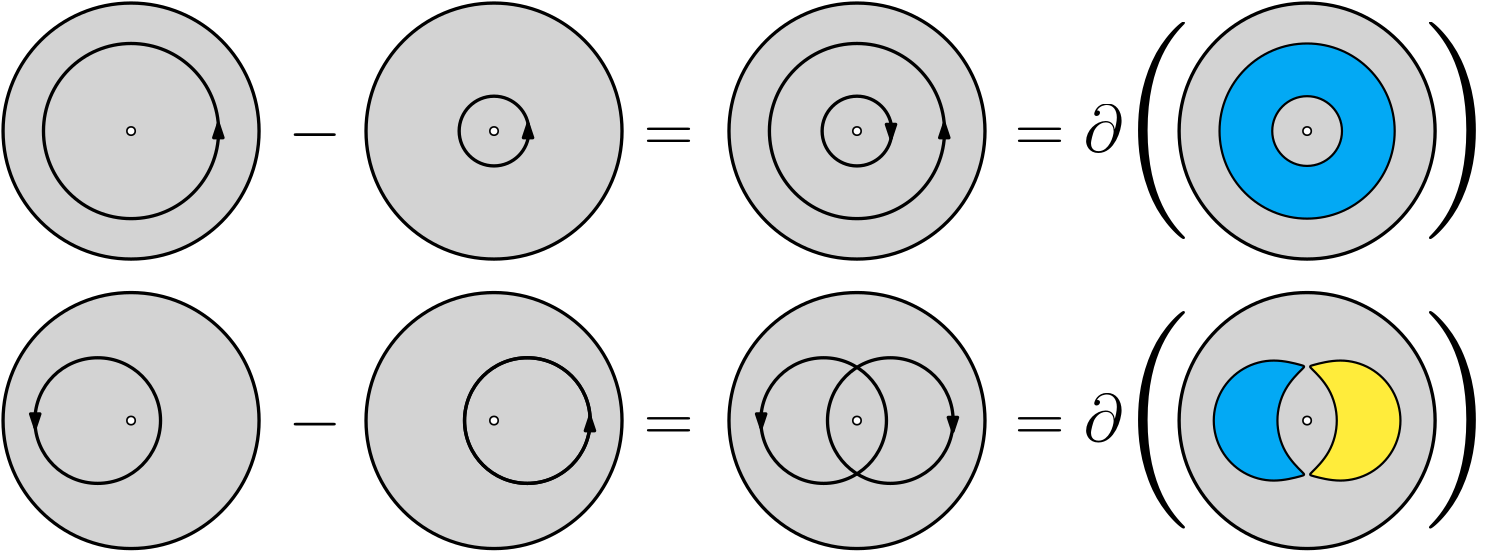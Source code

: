 <?xml version="1.0"?>
<!DOCTYPE ipe SYSTEM "ipe.dtd">
<ipe version="70206" creator="Ipe 7.2.7">
<info created="D:20130404113709" modified="D:20180929123903"/>
<ipestyle name="basic">
<symbol name="arrow/arc(spx)">
<path stroke="sym-stroke" fill="sym-stroke" pen="sym-pen">
0 0 m
-1 0.333 l
-1 -0.333 l
h
</path>
</symbol>
<symbol name="arrow/farc(spx)">
<path stroke="sym-stroke" fill="white" pen="sym-pen">
0 0 m
-1 0.333 l
-1 -0.333 l
h
</path>
</symbol>
<symbol name="mark/circle(sx)" transformations="translations">
<path fill="sym-stroke">
0.6 0 0 0.6 0 0 e
0.4 0 0 0.4 0 0 e
</path>
</symbol>
<symbol name="mark/disk(sx)" transformations="translations">
<path fill="sym-stroke">
0.6 0 0 0.6 0 0 e
</path>
</symbol>
<symbol name="mark/fdisk(sfx)" transformations="translations">
<group>
<path fill="sym-fill">
0.5 0 0 0.5 0 0 e
</path>
<path fill="sym-stroke" fillrule="eofill">
0.6 0 0 0.6 0 0 e
0.4 0 0 0.4 0 0 e
</path>
</group>
</symbol>
<symbol name="mark/box(sx)" transformations="translations">
<path fill="sym-stroke" fillrule="eofill">
-0.6 -0.6 m
0.6 -0.6 l
0.6 0.6 l
-0.6 0.6 l
h
-0.4 -0.4 m
0.4 -0.4 l
0.4 0.4 l
-0.4 0.4 l
h
</path>
</symbol>
<symbol name="mark/square(sx)" transformations="translations">
<path fill="sym-stroke">
-0.6 -0.6 m
0.6 -0.6 l
0.6 0.6 l
-0.6 0.6 l
h
</path>
</symbol>
<symbol name="mark/fsquare(sfx)" transformations="translations">
<group>
<path fill="sym-fill">
-0.5 -0.5 m
0.5 -0.5 l
0.5 0.5 l
-0.5 0.5 l
h
</path>
<path fill="sym-stroke" fillrule="eofill">
-0.6 -0.6 m
0.6 -0.6 l
0.6 0.6 l
-0.6 0.6 l
h
-0.4 -0.4 m
0.4 -0.4 l
0.4 0.4 l
-0.4 0.4 l
h
</path>
</group>
</symbol>
<symbol name="mark/cross(sx)" transformations="translations">
<group>
<path fill="sym-stroke">
-0.43 -0.57 m
0.57 0.43 l
0.43 0.57 l
-0.57 -0.43 l
h
</path>
<path fill="sym-stroke">
-0.43 0.57 m
0.57 -0.43 l
0.43 -0.57 l
-0.57 0.43 l
h
</path>
</group>
</symbol>
<symbol name="arrow/fnormal(spx)">
<path stroke="sym-stroke" fill="white" pen="sym-pen">
0 0 m
-1 0.333 l
-1 -0.333 l
h
</path>
</symbol>
<symbol name="arrow/pointed(spx)">
<path stroke="sym-stroke" fill="sym-stroke" pen="sym-pen">
0 0 m
-1 0.333 l
-0.8 0 l
-1 -0.333 l
h
</path>
</symbol>
<symbol name="arrow/fpointed(spx)">
<path stroke="sym-stroke" fill="white" pen="sym-pen">
0 0 m
-1 0.333 l
-0.8 0 l
-1 -0.333 l
h
</path>
</symbol>
<symbol name="arrow/linear(spx)">
<path stroke="sym-stroke" pen="sym-pen">
-1 0.333 m
0 0 l
-1 -0.333 l
</path>
</symbol>
<symbol name="arrow/fdouble(spx)">
<path stroke="sym-stroke" fill="white" pen="sym-pen">
0 0 m
-1 0.333 l
-1 -0.333 l
h
-1 0 m
-2 0.333 l
-2 -0.333 l
h
</path>
</symbol>
<symbol name="arrow/double(spx)">
<path stroke="sym-stroke" fill="sym-stroke" pen="sym-pen">
0 0 m
-1 0.333 l
-1 -0.333 l
h
-1 0 m
-2 0.333 l
-2 -0.333 l
h
</path>
</symbol>
<pen name="heavier" value="0.8"/>
<pen name="fat" value="1.2"/>
<pen name="ultrafat" value="2"/>
<symbolsize name="large" value="5"/>
<symbolsize name="small" value="2"/>
<symbolsize name="tiny" value="1.1"/>
<arrowsize name="large" value="10"/>
<arrowsize name="small" value="5"/>
<arrowsize name="tiny" value="3"/>
<color name="red" value="1 0 0"/>
<color name="green" value="0 1 0"/>
<color name="blue" value="0 0 1"/>
<color name="yellow" value="1 1 0"/>
<color name="orange" value="1 0.647 0"/>
<color name="gold" value="1 0.843 0"/>
<color name="purple" value="0.627 0.125 0.941"/>
<color name="gray" value="0.745"/>
<color name="brown" value="0.647 0.165 0.165"/>
<color name="navy" value="0 0 0.502"/>
<color name="pink" value="1 0.753 0.796"/>
<color name="seagreen" value="0.18 0.545 0.341"/>
<color name="turquoise" value="0.251 0.878 0.816"/>
<color name="violet" value="0.933 0.51 0.933"/>
<color name="darkblue" value="0 0 0.545"/>
<color name="darkcyan" value="0 0.545 0.545"/>
<color name="darkgray" value="0.663"/>
<color name="darkgreen" value="0 0.392 0"/>
<color name="darkmagenta" value="0.545 0 0.545"/>
<color name="darkorange" value="1 0.549 0"/>
<color name="darkred" value="0.545 0 0"/>
<color name="lightblue" value="0.678 0.847 0.902"/>
<color name="lightcyan" value="0.878 1 1"/>
<color name="lightgray" value="0.827"/>
<color name="lightgreen" value="0.565 0.933 0.565"/>
<color name="lightyellow" value="1 1 0.878"/>
<dashstyle name="dashed" value="[4] 0"/>
<dashstyle name="dotted" value="[1 3] 0"/>
<dashstyle name="dash dotted" value="[4 2 1 2] 0"/>
<dashstyle name="dash dot dotted" value="[4 2 1 2 1 2] 0"/>
<textsize name="large" value="\large"/>
<textsize name="Large" value="\Large"/>
<textsize name="LARGE" value="\LARGE"/>
<textsize name="huge" value="\huge"/>
<textsize name="Huge" value="\Huge"/>
<textsize name="small" value="\small"/>
<textsize name="footnote" value="\footnotesize"/>
<textsize name="tiny" value="\tiny"/>
<textstyle name="center" begin="\begin{center}" end="\end{center}"/>
<textstyle name="itemize" begin="\begin{itemize}" end="\end{itemize}"/>
<textstyle name="item" begin="\begin{itemize}\item{}" end="\end{itemize}"/>
<gridsize name="4 pts" value="4"/>
<gridsize name="8 pts (~3 mm)" value="8"/>
<gridsize name="16 pts (~6 mm)" value="16"/>
<gridsize name="32 pts (~12 mm)" value="32"/>
<gridsize name="10 pts (~3.5 mm)" value="10"/>
<gridsize name="20 pts (~7 mm)" value="20"/>
<gridsize name="14 pts (~5 mm)" value="14"/>
<gridsize name="28 pts (~10 mm)" value="28"/>
<gridsize name="56 pts (~20 mm)" value="56"/>
<anglesize name="90 deg" value="90"/>
<anglesize name="60 deg" value="60"/>
<anglesize name="45 deg" value="45"/>
<anglesize name="30 deg" value="30"/>
<anglesize name="22.5 deg" value="22.5"/>
<tiling name="falling" angle="-60" step="4" width="1"/>
<tiling name="rising" angle="30" step="4" width="1"/>
</ipestyle>
<ipestyle name="prueba">
<symbol name="arrow/arc(spx)">
<path stroke="sym-stroke" fill="sym-stroke" pen="sym-pen">
0 0 m
-1 0.333 l
-1 -0.333 l
h
</path>
</symbol>
<symbol name="arrow/farc(spx)">
<path stroke="sym-stroke" fill="white" pen="sym-pen">
0 0 m
-1 0.333 l
-1 -0.333 l
h
</path>
</symbol>
<symbol name="mark/circle(sx)" transformations="translations">
<path fill="sym-stroke">
0.6 0 0 0.6 0 0 e
0.4 0 0 0.4 0 0 e
</path>
</symbol>
<symbol name="mark/disk(sx)" transformations="translations">
<path fill="sym-stroke">
0.6 0 0 0.6 0 0 e
</path>
</symbol>
<symbol name="mark/fdisk(sfx)" transformations="translations">
<group>
<path fill="sym-fill">
0.5 0 0 0.5 0 0 e
</path>
<path fill="sym-stroke" fillrule="eofill">
0.6 0 0 0.6 0 0 e
0.4 0 0 0.4 0 0 e
</path>
</group>
</symbol>
<symbol name="mark/box(sx)" transformations="translations">
<path fill="sym-stroke" fillrule="eofill">
-0.6 -0.6 m
0.6 -0.6 l
0.6 0.6 l
-0.6 0.6 l
h
-0.4 -0.4 m
0.4 -0.4 l
0.4 0.4 l
-0.4 0.4 l
h
</path>
</symbol>
<symbol name="mark/square(sx)" transformations="translations">
<path fill="sym-stroke">
-0.6 -0.6 m
0.6 -0.6 l
0.6 0.6 l
-0.6 0.6 l
h
</path>
</symbol>
<symbol name="mark/fsquare(sfx)" transformations="translations">
<group>
<path fill="sym-fill">
-0.5 -0.5 m
0.5 -0.5 l
0.5 0.5 l
-0.5 0.5 l
h
</path>
<path fill="sym-stroke" fillrule="eofill">
-0.6 -0.6 m
0.6 -0.6 l
0.6 0.6 l
-0.6 0.6 l
h
-0.4 -0.4 m
0.4 -0.4 l
0.4 0.4 l
-0.4 0.4 l
h
</path>
</group>
</symbol>
<symbol name="mark/cross(sx)" transformations="translations">
<group>
<path fill="sym-stroke">
-0.43 -0.57 m
0.57 0.43 l
0.43 0.57 l
-0.57 -0.43 l
h
</path>
<path fill="sym-stroke">
-0.43 0.57 m
0.57 -0.43 l
0.43 -0.57 l
-0.57 0.43 l
h
</path>
</group>
</symbol>
<symbol name="arrow/fnormal(spx)">
<path stroke="sym-stroke" fill="white" pen="sym-pen">
0 0 m
-1 0.333 l
-1 -0.333 l
h
</path>
</symbol>
<symbol name="arrow/pointed(spx)">
<path stroke="sym-stroke" fill="sym-stroke" pen="sym-pen">
0 0 m
-1 0.333 l
-0.8 0 l
-1 -0.333 l
h
</path>
</symbol>
<symbol name="arrow/fpointed(spx)">
<path stroke="sym-stroke" fill="white" pen="sym-pen">
0 0 m
-1 0.333 l
-0.8 0 l
-1 -0.333 l
h
</path>
</symbol>
<symbol name="arrow/linear(spx)">
<path stroke="sym-stroke" pen="sym-pen">
-1 0.333 m
0 0 l
-1 -0.333 l
</path>
</symbol>
<symbol name="arrow/fdouble(spx)">
<path stroke="sym-stroke" fill="white" pen="sym-pen">
0 0 m
-1 0.333 l
-1 -0.333 l
h
-1 0 m
-2 0.333 l
-2 -0.333 l
h
</path>
</symbol>
<symbol name="arrow/double(spx)">
<path stroke="sym-stroke" fill="sym-stroke" pen="sym-pen">
0 0 m
-1 0.333 l
-1 -0.333 l
h
-1 0 m
-2 0.333 l
-2 -0.333 l
h
</path>
</symbol>
<pen name="heavier" value="0.8"/>
<pen name="fat" value="1.2"/>
<pen name="ultrafat" value="2"/>
<symbolsize name="large" value="5"/>
<symbolsize name="small" value="2"/>
<symbolsize name="tiny" value="1.1"/>
<arrowsize name="large" value="10"/>
<arrowsize name="small" value="5"/>
<arrowsize name="tiny" value="3"/>
<color name="red" value="1 0 0"/>
<color name="green" value="0 1 0"/>
<color name="blue" value="0 0 1"/>
<color name="yellow" value="1 1 0"/>
<color name="orange" value="1 0.647 0"/>
<color name="gold" value="1 0.843 0"/>
<color name="purple" value="0.627 0.125 0.941"/>
<color name="gray" value="0.745"/>
<color name="brown" value="0.647 0.165 0.165"/>
<color name="navy" value="0 0 0.502"/>
<color name="pink" value="1 0.753 0.796"/>
<color name="seagreen" value="0.18 0.545 0.341"/>
<color name="turquoise" value="0.251 0.878 0.816"/>
<color name="violet" value="0.933 0.51 0.933"/>
<color name="darkblue" value="0 0 0.545"/>
<color name="darkcyan" value="0 0.545 0.545"/>
<color name="darkgray" value="0.663"/>
<color name="darkgreen" value="0 0.392 0"/>
<color name="darkmagenta" value="0.545 0 0.545"/>
<color name="darkorange" value="1 0.549 0"/>
<color name="darkred" value="0.545 0 0"/>
<color name="lightblue" value="0.678 0.847 0.902"/>
<color name="lightcyan" value="0.878 1 1"/>
<color name="lightgray" value="0.827"/>
<color name="lightgreen" value="0.565 0.933 0.565"/>
<color name="lightyellow" value="1 1 0.878"/>
<color name="gray7" value="0.87"/>
<color name="azul" value="0.237 0.659 0.659"/>
<color name="amarillo" value="0.957 0.969 0.714"/>
<dashstyle name="dashed" value="[4] 0"/>
<dashstyle name="dotted" value="[1 3] 0"/>
<dashstyle name="dash dotted" value="[4 2 1 2] 0"/>
<dashstyle name="dash dot dotted" value="[4 2 1 2 1 2] 0"/>
<dashstyle name="large dashed" value="[12] 0"/>
<dashstyle name="medium dashed" value="[8] 0"/>
<dashstyle name="large dotted" value="[2 4] 0"/>
<textsize name="large" value="\large"/>
<textsize name="Large" value="\Large"/>
<textsize name="LARGE" value="\LARGE"/>
<textsize name="huge" value="\huge"/>
<textsize name="Huge" value="\Huge"/>
<textsize name="small" value="\small"/>
<textsize name="footnote" value="\footnotesize"/>
<textsize name="tiny" value="\tiny"/>
<textstyle name="center" begin="\begin{center}" end="\end{center}"/>
<textstyle name="itemize" begin="\begin{itemize}" end="\end{itemize}"/>
<textstyle name="item" begin="\begin{itemize}\item{}" end="\end{itemize}"/>
<gridsize name="4 pts" value="4"/>
<gridsize name="8 pts (~3 mm)" value="8"/>
<gridsize name="16 pts (~6 mm)" value="16"/>
<gridsize name="32 pts (~12 mm)" value="32"/>
<gridsize name="10 pts (~3.5 mm)" value="10"/>
<gridsize name="20 pts (~7 mm)" value="20"/>
<gridsize name="14 pts (~5 mm)" value="14"/>
<gridsize name="28 pts (~10 mm)" value="28"/>
<gridsize name="56 pts (~20 mm)" value="56"/>
<anglesize name="90 deg" value="90"/>
<anglesize name="60 deg" value="60"/>
<anglesize name="45 deg" value="45"/>
<anglesize name="30 deg" value="30"/>
<anglesize name="22.5 deg" value="22.5"/>
<tiling name="falling" angle="-60" step="4" width="1"/>
<tiling name="rising" angle="30" step="4" width="1"/>
</ipestyle>
<page>
<layer name="alpha"/>
<view layers="alpha" active="alpha"/>
<text layer="alpha" matrix="1 0 0 1 0 -104.226" pos="110.5 195.5" stroke="black" type="label" width="300.514" height="17.219" depth="2.06" valign="baseline" size="Huge" style="math">-\phantom{aaaaaaaa}=\phantom{aaaaaaaa}=\partial</text>
<text matrix="3.15442 0 0 3.15442 79.8635 -145.952" pos="104.5 71.5" stroke="black" type="label" width="43.037" height="18.564" depth="6.18" valign="baseline" size="Huge" style="math">(\phantom{aa})</text>
<text pos="110.5 195.5" stroke="black" type="label" width="300.514" height="17.219" depth="2.06" valign="baseline" size="Huge" style="math">-\phantom{aaaaaaaa}=\phantom{aaaaaaaa}=\partial</text>
<text matrix="3.15442 0 0 3.15442 79.8635 -41.7265" pos="104.5 71.5" stroke="black" type="label" width="43.037" height="18.564" depth="6.18" valign="baseline" size="Huge" style="math">(\phantom{aa})</text>
<group matrix="1 0 0 1 -34.6212 -180.92">
<path matrix="0.72 0 0 0.72 419.84 107.52" stroke="black" fill="lightgray" pen="fat">
64 0 0 64 128 384 e
</path>
<use matrix="1 0 0 1 384 0" name="mark/fdisk(sfx)" pos="128 384" size="normal" stroke="black" fill="white"/>
</group>
<group matrix="1 0 0 1 -68.6667 -180.92">
<path matrix="0.72 0 0 0.72 291.84 107.52" stroke="black" fill="lightgray" pen="fat">
64 0 0 64 128 384 e
</path>
<use matrix="1 0 0 1 256 0" name="mark/fdisk(sfx)" pos="128 384" size="normal" stroke="black" fill="white"/>
</group>
<group matrix="1 0 0 1 -71.3333 -180.92">
<path matrix="0.72 0 0 0.72 163.84 107.52" stroke="black" fill="lightgray" pen="fat">
64 0 0 64 128 384 e
</path>
<use matrix="1 0 0 1 128 0" name="mark/fdisk(sfx)" pos="128 384" size="normal" stroke="black" fill="white"/>
</group>
<group matrix="1 0 0 1 -74 -180.92">
<path matrix="0.72 0 0 0.72 35.84 107.52" stroke="black" fill="lightgray" pen="fat">
64 0 0 64 128 384 e
</path>
<use name="mark/fdisk(sfx)" pos="128 384" size="normal" stroke="black" fill="white"/>
</group>
<group matrix="1 0 0 1 -34.6212 -285.146">
<path matrix="0.72 0 0 0.72 419.84 107.52" stroke="black" fill="lightgray" pen="fat">
64 0 0 64 128 384 e
</path>
<use matrix="1 0 0 1 384 0" name="mark/fdisk(sfx)" pos="128 384" size="normal" stroke="black" fill="white"/>
</group>
<group matrix="1 0 0 1 -68.6667 -285.146">
<path matrix="0.72 0 0 0.72 291.84 107.52" stroke="black" fill="lightgray" pen="fat">
64 0 0 64 128 384 e
</path>
<use matrix="1 0 0 1 256 0" name="mark/fdisk(sfx)" pos="128 384" size="normal" stroke="black" fill="white"/>
</group>
<group matrix="1 0 0 1 -71.3333 -285.146">
<path matrix="0.72 0 0 0.72 163.84 107.52" stroke="black" fill="lightgray" pen="fat">
64 0 0 64 128 384 e
</path>
<use matrix="1 0 0 1 128 0" name="mark/fdisk(sfx)" pos="128 384" size="normal" stroke="black" fill="white"/>
</group>
<group matrix="1 0 0 1 -74 -285.146">
<path matrix="0.72 0 0 0.72 35.84 107.52" stroke="black" fill="lightgray" pen="fat">
64 0 0 64 128 384 e
</path>
<use name="mark/fdisk(sfx)" pos="128 384" size="normal" stroke="black" fill="white"/>
</group>
<path stroke="black" pen="fat">
31.527 0 0 31.527 54 203.08 e
</path>
<path stroke="black" pen="fat">
12.5506 0 0 12.5506 184.667 203.08 e
</path>
<path matrix="1 0 0 1 -12 -5" stroke="black" pen="fat">
22.6122 0 0 22.6122 54 103.854 e
</path>
<path matrix="1 0 0 1 142.667 -5" stroke="black" pen="fat">
22.6122 0 0 22.6122 54 103.854 e
</path>
<path matrix="1 0 0 1 261.333 0" stroke="black" pen="fat">
31.527 0 0 31.527 54 203.08 e
</path>
<path matrix="1 0 0 1 130.667 0" stroke="black" pen="fat">
12.5506 0 0 12.5506 184.667 203.08 e
</path>
<path matrix="1 0 0 1 249.333 -5" stroke="black" pen="fat">
22.6122 0 0 22.6122 54 103.854 e
</path>
<path matrix="1 0 0 1 142.667 -5" stroke="black" pen="fat">
22.6122 0 0 22.6122 54 103.854 e
</path>
<path matrix="1 0 0 1 273.333 -5" stroke="black" pen="fat">
22.6122 0 0 22.6122 54 103.854 e
</path>
<path matrix="1.3 0 0 1.3 -70.573 -95.9205" stroke="black" pen="fat" arrow="normal/small">
120 228 m
120 232 l
</path>
<path matrix="1.3 0 0 1.3 40.9173 -95.9205" stroke="black" pen="fat" arrow="normal/small">
120 228 m
120 232 l
</path>
<path matrix="1.3 0 0 1.3 171.584 -95.9205" stroke="black" pen="fat" rarrow="normal/small">
120 228 m
120 232 l
</path>
<path matrix="1.3 0 0 1.3 190.76 -95.9205" stroke="black" pen="fat" arrow="normal/small">
120 228 m
120 232 l
</path>
<path matrix="1.3 0 0 1.3 -136.5 -200.146" stroke="black" pen="fat" rarrow="normal/small">
120 228 m
120 232 l
</path>
<path matrix="1.3 0 0 1.3 63.2 -201.4" stroke="black" pen="fat" arrow="normal/small">
120 228 m
120 232 l
</path>
<path matrix="1.3 0 0 1.3 124.833 -200.146" stroke="black" pen="fat" rarrow="normal/small">
120 228 m
120 232 l
</path>
<path matrix="1.3 0 0 1.3 193.867 -201.4" stroke="black" pen="fat" rarrow="normal/small">
120 228 m
120 232 l
</path>
<path matrix="1 0 0 1 292.712 0" stroke="black" fill="0.012 0.663 0.957" pen="heavier">
12.5506 0 0 12.5506 184.667 203.08 e
31.527 0 0 31.527 184.667 203.08 e
</path>
<path matrix="1 0 0 1 0 -5" stroke="black" fill="0.012 0.663 0.957" pen="heavier">
476.685 123.437
465.379 126.466
454.073 123.437
445.796 115.16
442.767 103.854
445.796 92.5478
454.073 84.2711
465.379 81.2417
476.685 84.2711
476.685 84.2711
468.817 91.9825
465.636 103.854
468.817 115.725
476.685 123.437 u
</path>
<path matrix="1 0 0 1 0 -5" stroke="black" fill="1 0.922 0.231" pen="heavier">
489.379 126.466
478.073 123.437
478.073 123.437
485.941 115.725
489.122 103.854
485.941 91.9825
478.073 84.2711
478.073 84.2711
489.379 81.2417
500.685 84.2711
508.962 92.5478
511.991 103.854
508.962 115.16
500.685 123.437 u
</path>
</page>
</ipe>
